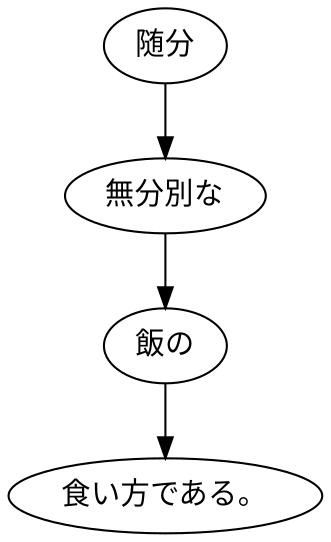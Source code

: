 digraph graph6630 {
	node0 [label="随分"];
	node1 [label="無分別な"];
	node2 [label="飯の"];
	node3 [label="食い方である。"];
	node0 -> node1;
	node1 -> node2;
	node2 -> node3;
}
